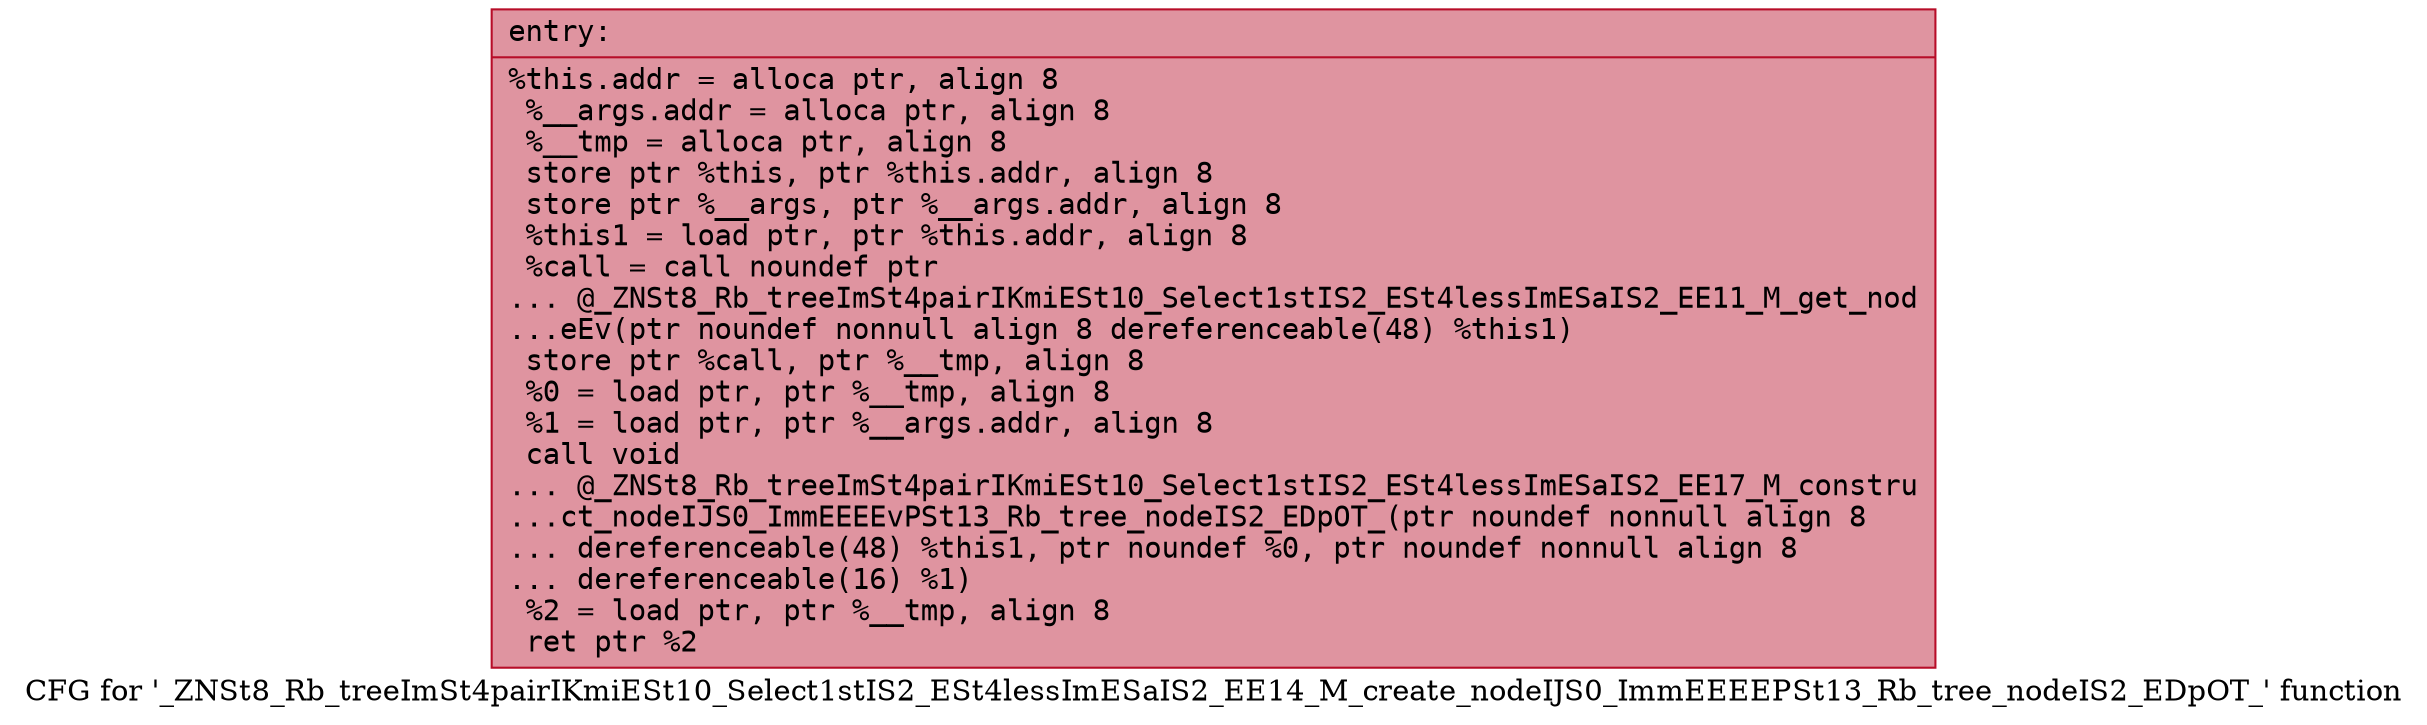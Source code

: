 digraph "CFG for '_ZNSt8_Rb_treeImSt4pairIKmiESt10_Select1stIS2_ESt4lessImESaIS2_EE14_M_create_nodeIJS0_ImmEEEEPSt13_Rb_tree_nodeIS2_EDpOT_' function" {
	label="CFG for '_ZNSt8_Rb_treeImSt4pairIKmiESt10_Select1stIS2_ESt4lessImESaIS2_EE14_M_create_nodeIJS0_ImmEEEEPSt13_Rb_tree_nodeIS2_EDpOT_' function";

	Node0x55dfe4bcc4e0 [shape=record,color="#b70d28ff", style=filled, fillcolor="#b70d2870" fontname="Courier",label="{entry:\l|  %this.addr = alloca ptr, align 8\l  %__args.addr = alloca ptr, align 8\l  %__tmp = alloca ptr, align 8\l  store ptr %this, ptr %this.addr, align 8\l  store ptr %__args, ptr %__args.addr, align 8\l  %this1 = load ptr, ptr %this.addr, align 8\l  %call = call noundef ptr\l... @_ZNSt8_Rb_treeImSt4pairIKmiESt10_Select1stIS2_ESt4lessImESaIS2_EE11_M_get_nod\l...eEv(ptr noundef nonnull align 8 dereferenceable(48) %this1)\l  store ptr %call, ptr %__tmp, align 8\l  %0 = load ptr, ptr %__tmp, align 8\l  %1 = load ptr, ptr %__args.addr, align 8\l  call void\l... @_ZNSt8_Rb_treeImSt4pairIKmiESt10_Select1stIS2_ESt4lessImESaIS2_EE17_M_constru\l...ct_nodeIJS0_ImmEEEEvPSt13_Rb_tree_nodeIS2_EDpOT_(ptr noundef nonnull align 8\l... dereferenceable(48) %this1, ptr noundef %0, ptr noundef nonnull align 8\l... dereferenceable(16) %1)\l  %2 = load ptr, ptr %__tmp, align 8\l  ret ptr %2\l}"];
}
